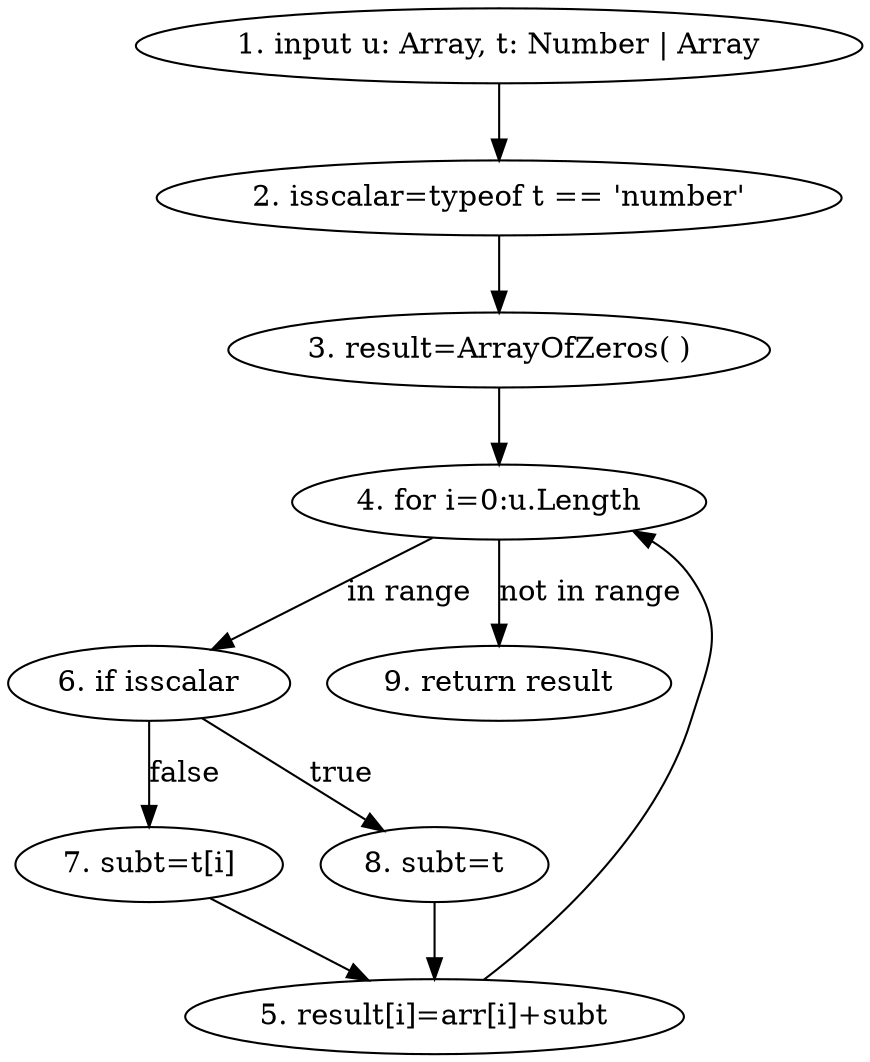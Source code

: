 digraph G {
    INP [label="1. input u: Array, t: Number | Array"]
    ISS [label="2. isscalar=typeof t == 'number'"]
    RES [label="3. result=ArrayOfZeros( )"]
    FOR [label="4. for i=0:u.Length"]
    ADD [label="5. result[i]=arr[i]+subt"]
    IF [label="6. if isscalar"]
    SUBT1 [label="7. subt=t[i]"]
    SUBT2 [label="8. subt=t"]
    RET [label="9. return result"]

    INP -> ISS -> RES -> FOR 
    FOR -> IF [label="in range"]
    IF -> SUBT2 [label="true"]
    IF -> SUBT1 [label="false"]
    SUBT2 -> ADD
    SUBT1 -> ADD 
    FOR -> RET [label="not in range"]
    ADD -> FOR
}